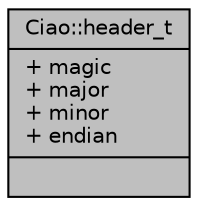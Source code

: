 digraph "Ciao::header_t"
{
  edge [fontname="Helvetica",fontsize="10",labelfontname="Helvetica",labelfontsize="10"];
  node [fontname="Helvetica",fontsize="10",shape=record];
  Node1 [label="{Ciao::header_t\n|+ magic\l+ major\l+ minor\l+ endian\l|}",height=0.2,width=0.4,color="black", fillcolor="grey75", style="filled", fontcolor="black"];
}
